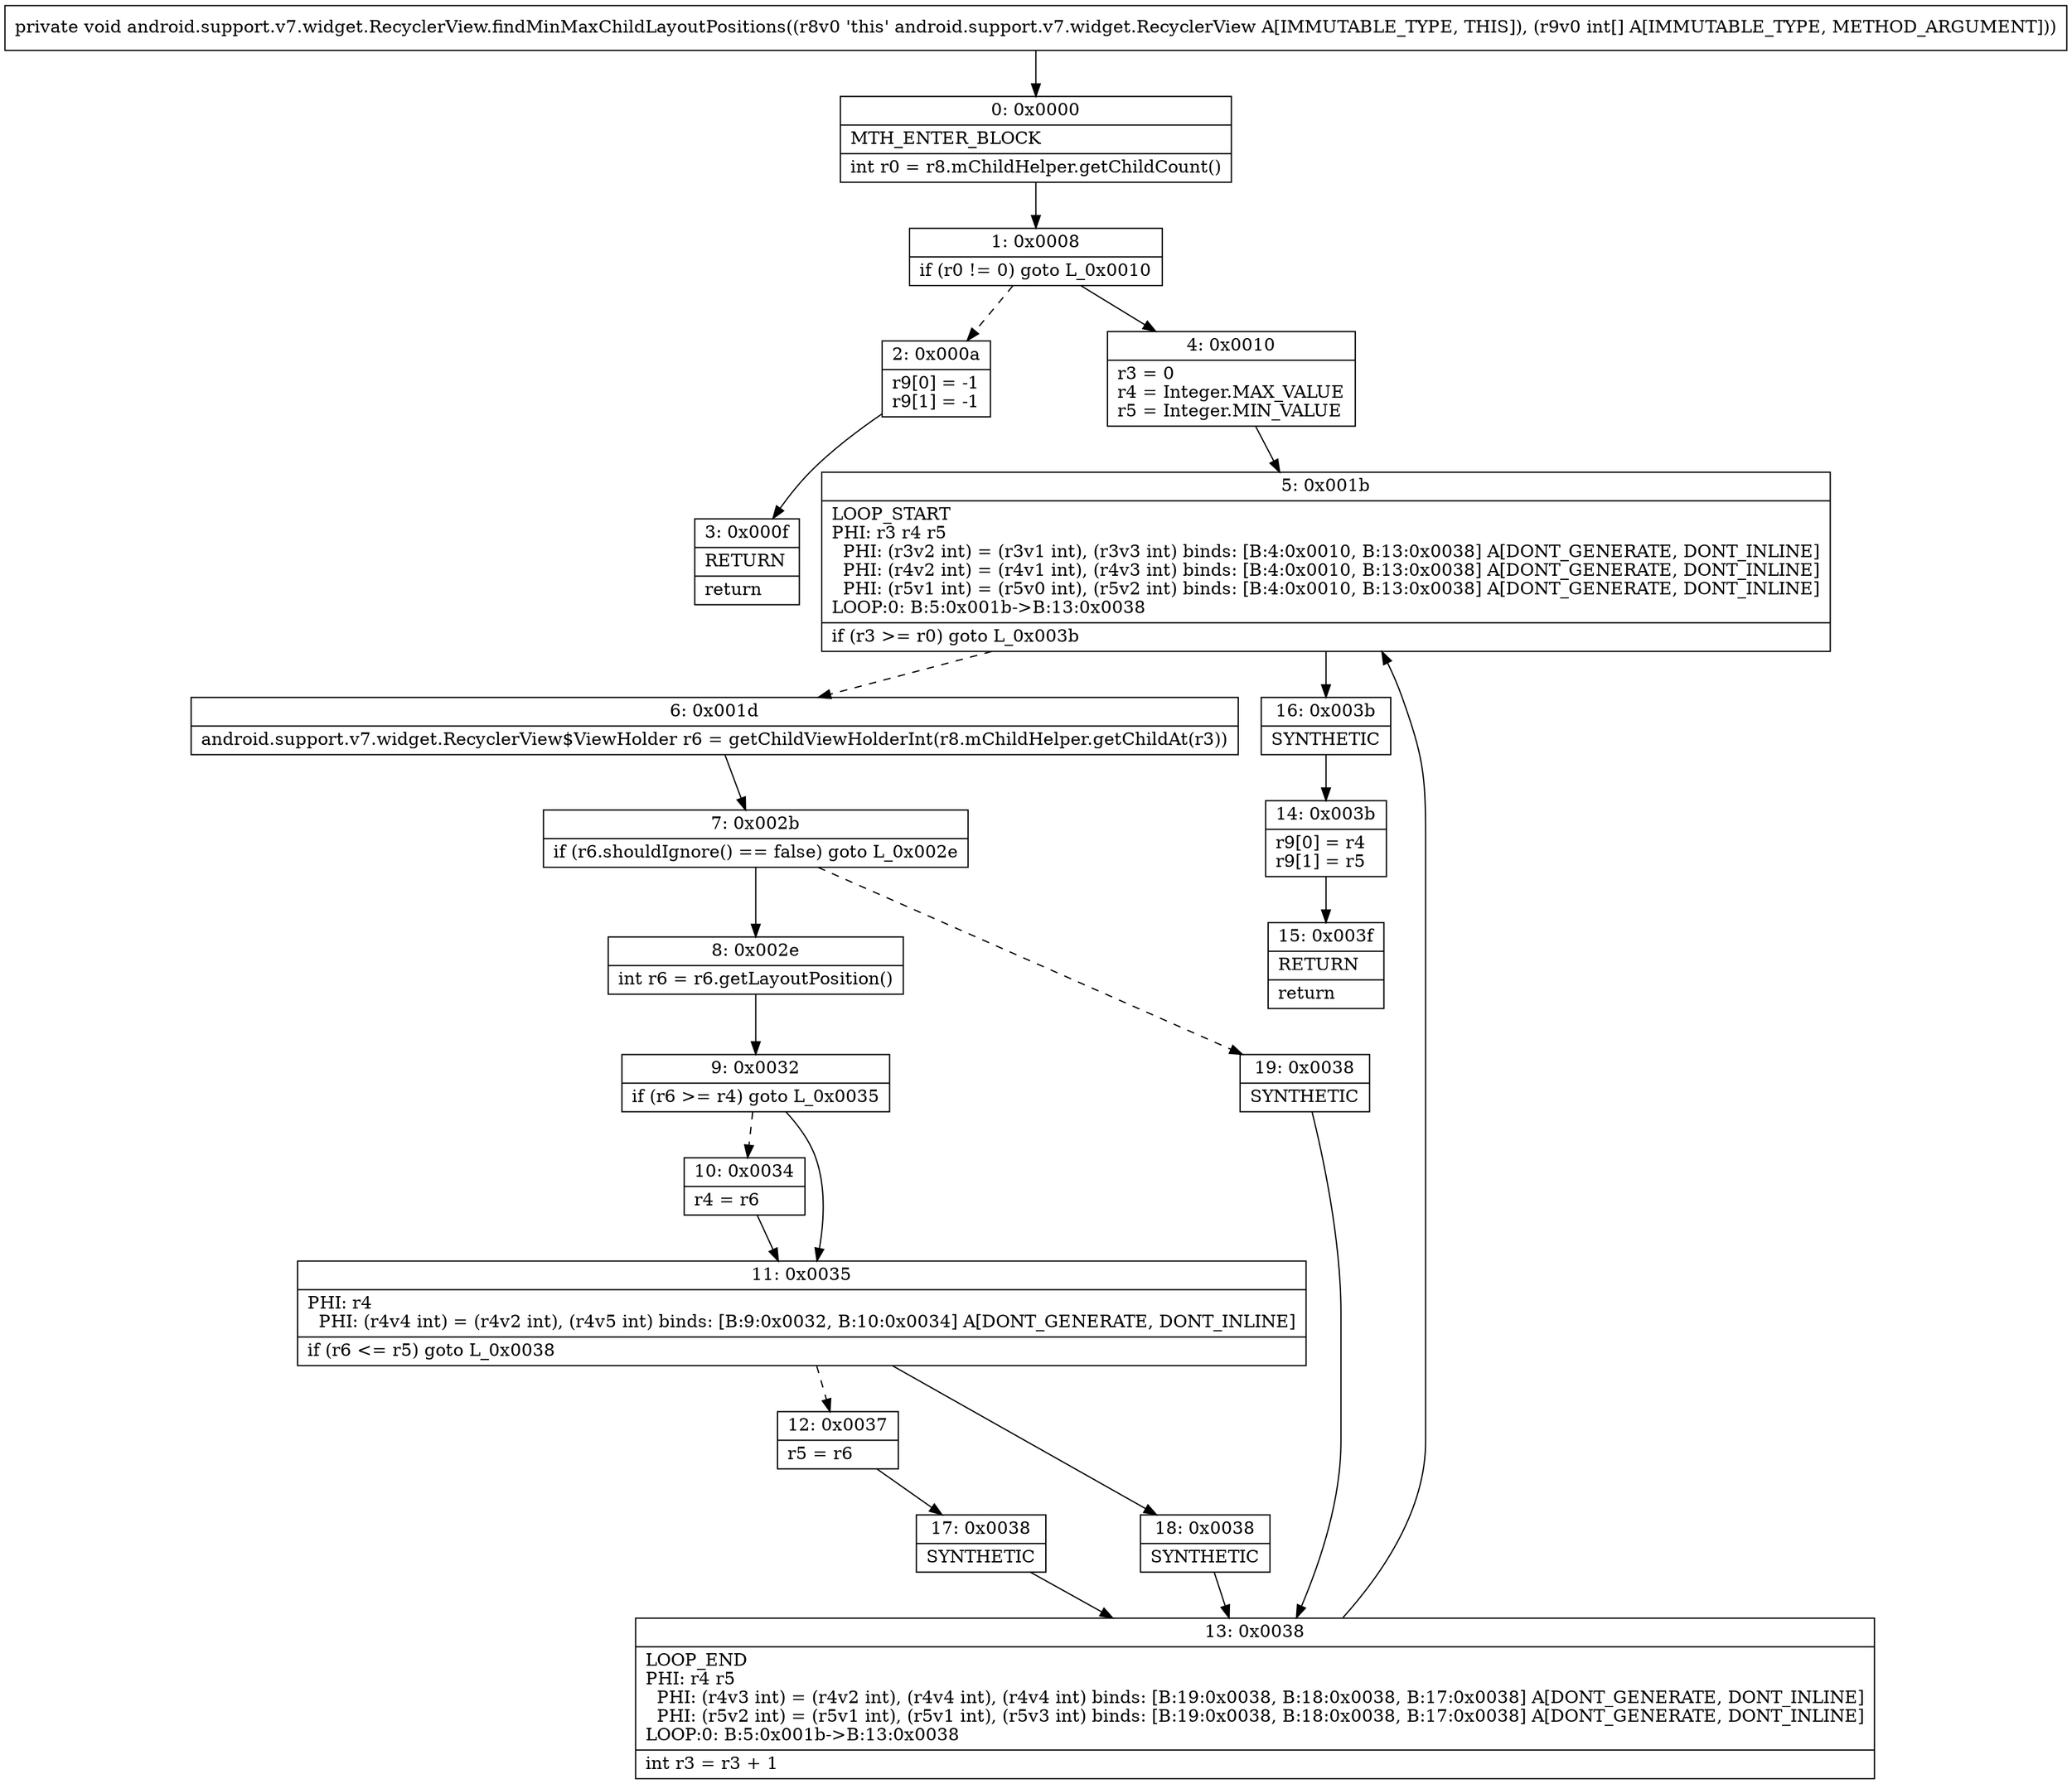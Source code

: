 digraph "CFG forandroid.support.v7.widget.RecyclerView.findMinMaxChildLayoutPositions([I)V" {
Node_0 [shape=record,label="{0\:\ 0x0000|MTH_ENTER_BLOCK\l|int r0 = r8.mChildHelper.getChildCount()\l}"];
Node_1 [shape=record,label="{1\:\ 0x0008|if (r0 != 0) goto L_0x0010\l}"];
Node_2 [shape=record,label="{2\:\ 0x000a|r9[0] = \-1\lr9[1] = \-1\l}"];
Node_3 [shape=record,label="{3\:\ 0x000f|RETURN\l|return\l}"];
Node_4 [shape=record,label="{4\:\ 0x0010|r3 = 0\lr4 = Integer.MAX_VALUE\lr5 = Integer.MIN_VALUE\l}"];
Node_5 [shape=record,label="{5\:\ 0x001b|LOOP_START\lPHI: r3 r4 r5 \l  PHI: (r3v2 int) = (r3v1 int), (r3v3 int) binds: [B:4:0x0010, B:13:0x0038] A[DONT_GENERATE, DONT_INLINE]\l  PHI: (r4v2 int) = (r4v1 int), (r4v3 int) binds: [B:4:0x0010, B:13:0x0038] A[DONT_GENERATE, DONT_INLINE]\l  PHI: (r5v1 int) = (r5v0 int), (r5v2 int) binds: [B:4:0x0010, B:13:0x0038] A[DONT_GENERATE, DONT_INLINE]\lLOOP:0: B:5:0x001b\-\>B:13:0x0038\l|if (r3 \>= r0) goto L_0x003b\l}"];
Node_6 [shape=record,label="{6\:\ 0x001d|android.support.v7.widget.RecyclerView$ViewHolder r6 = getChildViewHolderInt(r8.mChildHelper.getChildAt(r3))\l}"];
Node_7 [shape=record,label="{7\:\ 0x002b|if (r6.shouldIgnore() == false) goto L_0x002e\l}"];
Node_8 [shape=record,label="{8\:\ 0x002e|int r6 = r6.getLayoutPosition()\l}"];
Node_9 [shape=record,label="{9\:\ 0x0032|if (r6 \>= r4) goto L_0x0035\l}"];
Node_10 [shape=record,label="{10\:\ 0x0034|r4 = r6\l}"];
Node_11 [shape=record,label="{11\:\ 0x0035|PHI: r4 \l  PHI: (r4v4 int) = (r4v2 int), (r4v5 int) binds: [B:9:0x0032, B:10:0x0034] A[DONT_GENERATE, DONT_INLINE]\l|if (r6 \<= r5) goto L_0x0038\l}"];
Node_12 [shape=record,label="{12\:\ 0x0037|r5 = r6\l}"];
Node_13 [shape=record,label="{13\:\ 0x0038|LOOP_END\lPHI: r4 r5 \l  PHI: (r4v3 int) = (r4v2 int), (r4v4 int), (r4v4 int) binds: [B:19:0x0038, B:18:0x0038, B:17:0x0038] A[DONT_GENERATE, DONT_INLINE]\l  PHI: (r5v2 int) = (r5v1 int), (r5v1 int), (r5v3 int) binds: [B:19:0x0038, B:18:0x0038, B:17:0x0038] A[DONT_GENERATE, DONT_INLINE]\lLOOP:0: B:5:0x001b\-\>B:13:0x0038\l|int r3 = r3 + 1\l}"];
Node_14 [shape=record,label="{14\:\ 0x003b|r9[0] = r4\lr9[1] = r5\l}"];
Node_15 [shape=record,label="{15\:\ 0x003f|RETURN\l|return\l}"];
Node_16 [shape=record,label="{16\:\ 0x003b|SYNTHETIC\l}"];
Node_17 [shape=record,label="{17\:\ 0x0038|SYNTHETIC\l}"];
Node_18 [shape=record,label="{18\:\ 0x0038|SYNTHETIC\l}"];
Node_19 [shape=record,label="{19\:\ 0x0038|SYNTHETIC\l}"];
MethodNode[shape=record,label="{private void android.support.v7.widget.RecyclerView.findMinMaxChildLayoutPositions((r8v0 'this' android.support.v7.widget.RecyclerView A[IMMUTABLE_TYPE, THIS]), (r9v0 int[] A[IMMUTABLE_TYPE, METHOD_ARGUMENT])) }"];
MethodNode -> Node_0;
Node_0 -> Node_1;
Node_1 -> Node_2[style=dashed];
Node_1 -> Node_4;
Node_2 -> Node_3;
Node_4 -> Node_5;
Node_5 -> Node_6[style=dashed];
Node_5 -> Node_16;
Node_6 -> Node_7;
Node_7 -> Node_8;
Node_7 -> Node_19[style=dashed];
Node_8 -> Node_9;
Node_9 -> Node_10[style=dashed];
Node_9 -> Node_11;
Node_10 -> Node_11;
Node_11 -> Node_12[style=dashed];
Node_11 -> Node_18;
Node_12 -> Node_17;
Node_13 -> Node_5;
Node_14 -> Node_15;
Node_16 -> Node_14;
Node_17 -> Node_13;
Node_18 -> Node_13;
Node_19 -> Node_13;
}

